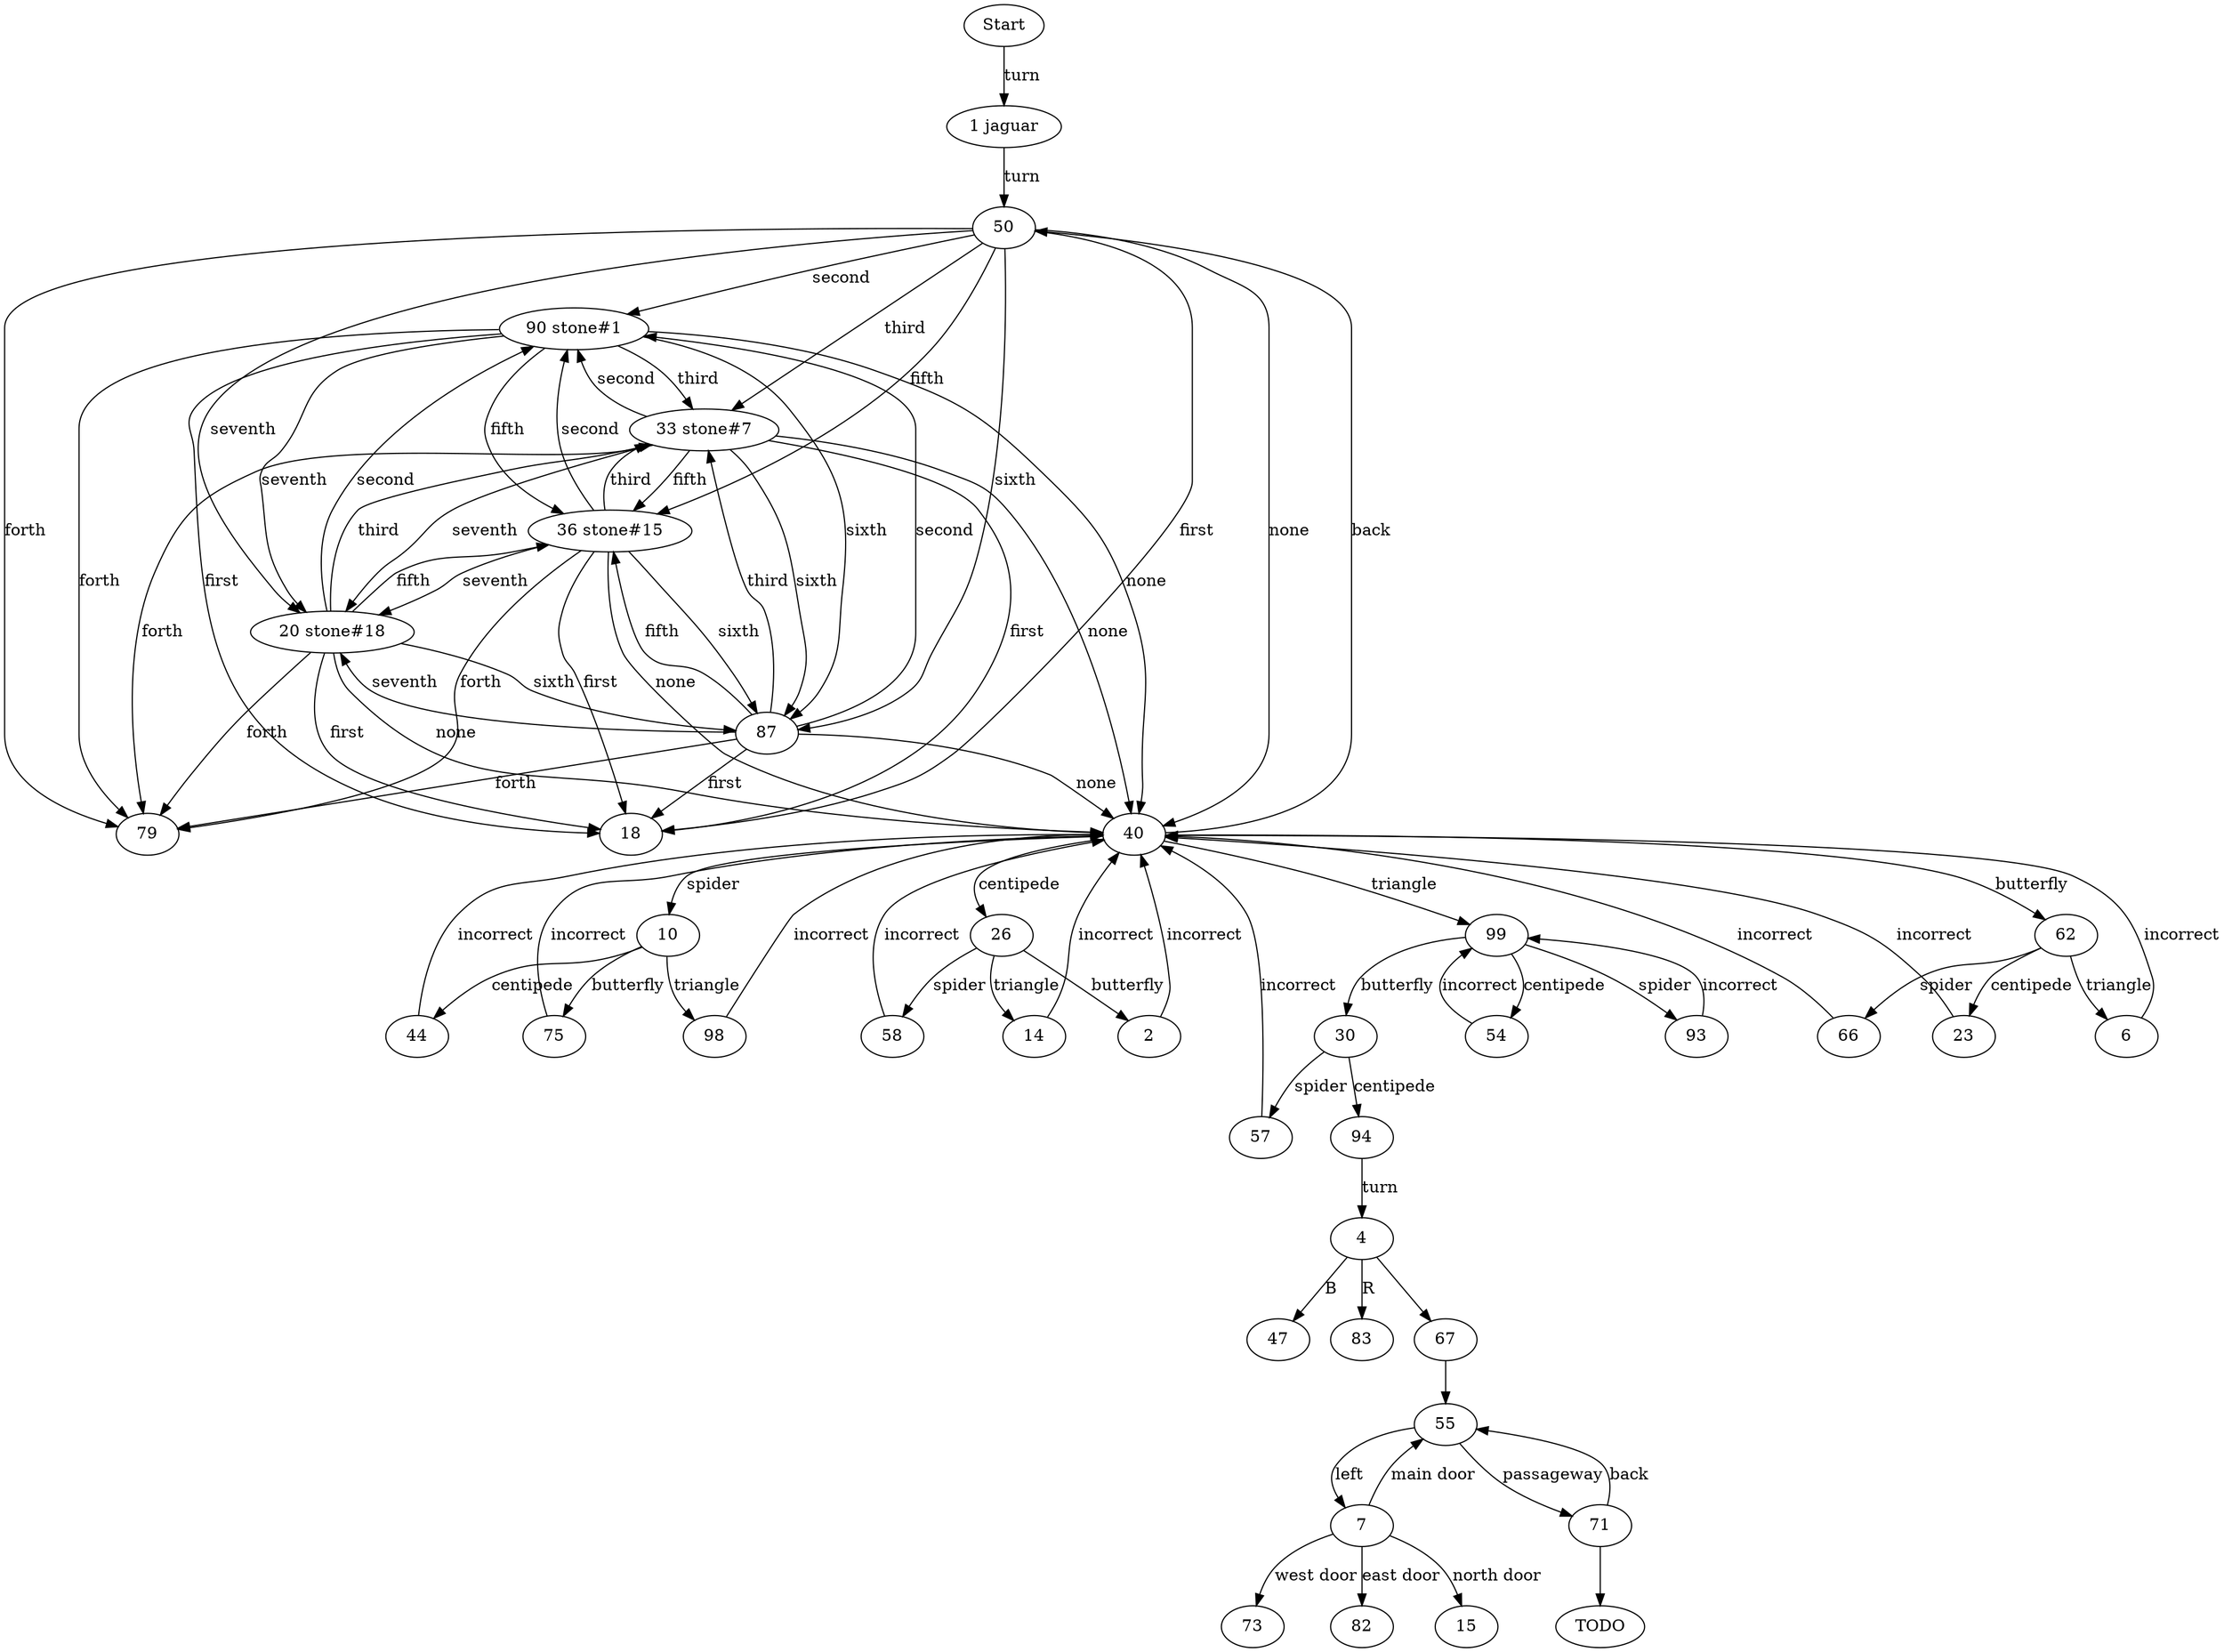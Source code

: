 digraph {
  Start -> 1 [label="turn"]

  1 -> 50 [label="turn"]

  50 -> 18 [label="first", style="stroke:red"]
  50 -> 90 [label="second"]
  50 -> 33 [label="third"]
  50 -> 79 [label="forth", style="stroke:red"]
  50 -> 36 [label="fifth"]
  50 -> 87 [label="sixth"]
  50 -> 20 [label="seventh"]
  50 -> 40 [label="none"]

  90 -> 18 [label="first", style="stroke:red"]
  90 -> 33 [label="third"]
  90 -> 79 [label="forth", style="stroke:red"]
  90 -> 36 [label="fifth"]
  90 -> 87 [label="sixth"]
  90 -> 20 [label="seventh"]
  90 -> 40 [label="none"]

  33 -> 18 [label="first", style="stroke:red"]
  33 -> 90 [label="second"]
  33 -> 79 [label="forth", style="stroke:red"]
  33 -> 36 [label="fifth"]
  33 -> 87 [label="sixth"]
  33 -> 20 [label="seventh"]
  33 -> 40 [label="none"]

  36 -> 18 [label="first", style="stroke:red"]
  36 -> 90 [label="second"]
  36 -> 33 [label="third"]
  36 -> 79 [label="forth", style="stroke:red"]
  36 -> 87 [label="sixth"]
  36 -> 20 [label="seventh"]
  36 -> 40 [label="none"]


  87 -> 18 [label="first", style="stroke:red"]
  87 -> 90 [label="second"]
  87 -> 33 [label="third"]
  87 -> 79 [label="forth", style="stroke:red"]
  87 -> 36 [label="fifth"]
  87 -> 20 [label="seventh"]
  87 -> 40 [label="none"]

  20 -> 18 [label="first", style="stroke:red"]
  20 -> 90 [label="second"]
  20 -> 33 [label="third"]
  20 -> 79 [label="forth", style="stroke:red"]
  20 -> 36 [label="fifth"]
  20 -> 87 [label="sixth"]
  20 -> 40 [label="none"]

  40 -> 10 [label="spider"]
  40 -> 26 [label="centipede"]
  40 -> 62 [label="butterfly"]
  40 -> 99 [label="triangle"]
  40 -> 50 [label="back"]

  10 -> 44 [label="centipede"]
  10 -> 75 [label="butterfly"]
  10 -> 98 [label="triangle"]

  26 -> 58 [label="spider"]
  26 -> 2 [label="butterfly"]
  26 -> 14 [label="triangle"]

  62 -> 66 [label="spider"]
  62 -> 23 [label="centipede"]
  62 -> 6 [label="triangle"]

  99 -> 93 [label="spider"]
  99 -> 54 [label="centipede"]
  99 -> 30 [label="butterfly"]

  44 -> 40 [label="incorrect", style="stroke:orange"]
  75 -> 40 [label="incorrect", style="stroke:orange"]
  98 -> 40 [label="incorrect", style="stroke:orange"]
  58 -> 40 [label="incorrect", style="stroke:orange"]
  2 -> 40 [label="incorrect", style="stroke:orange"]
  14 -> 40 [label="incorrect", style="stroke:orange"]
  66 -> 40 [label="incorrect", style="stroke:orange"]
  23 -> 40 [label="incorrect", style="stroke:orange"]
  6 -> 40 [label="incorrect", style="stroke:orange"]
  93 -> 99 [label="incorrect", style="stroke:orange"]
  54 -> 99 [label="incorrect", style="stroke:orange"]

  30 -> 57 [label="spider"]
  30 -> 94 [label="centipede"]

  57 -> 40 [label="incorrect", style="stroke:orange"]
  94 -> 4 [label="turn"]

  4 -> 47 [label="B", style="stroke:red"]
  4 -> 83 [label="R", style="stroke:red"]
  4 -> 67
  4

  67 -> 55

  55 -> 7 [label="left"]
  55 -> 71 [label="passageway"]

  7 -> 73 [label="west door"]
  7 -> 82 [label="east door"]
  7 -> 15 [label="north door"]
  7 -> 55 [label="main door"]

  71 -> TODO
  71 -> 55 [label="back"]

  1 [label="1 jaguar", style="fill:#A77"]

  90 [label="90 stone#1", style="fill:#7A7"]
  33 [label="33 stone#7", style="fill:#7A7"]
  36 [label="36 stone#15", style="fill:#7A7"]
  20 [label="20 stone#18", style="fill:#7A7"]
}